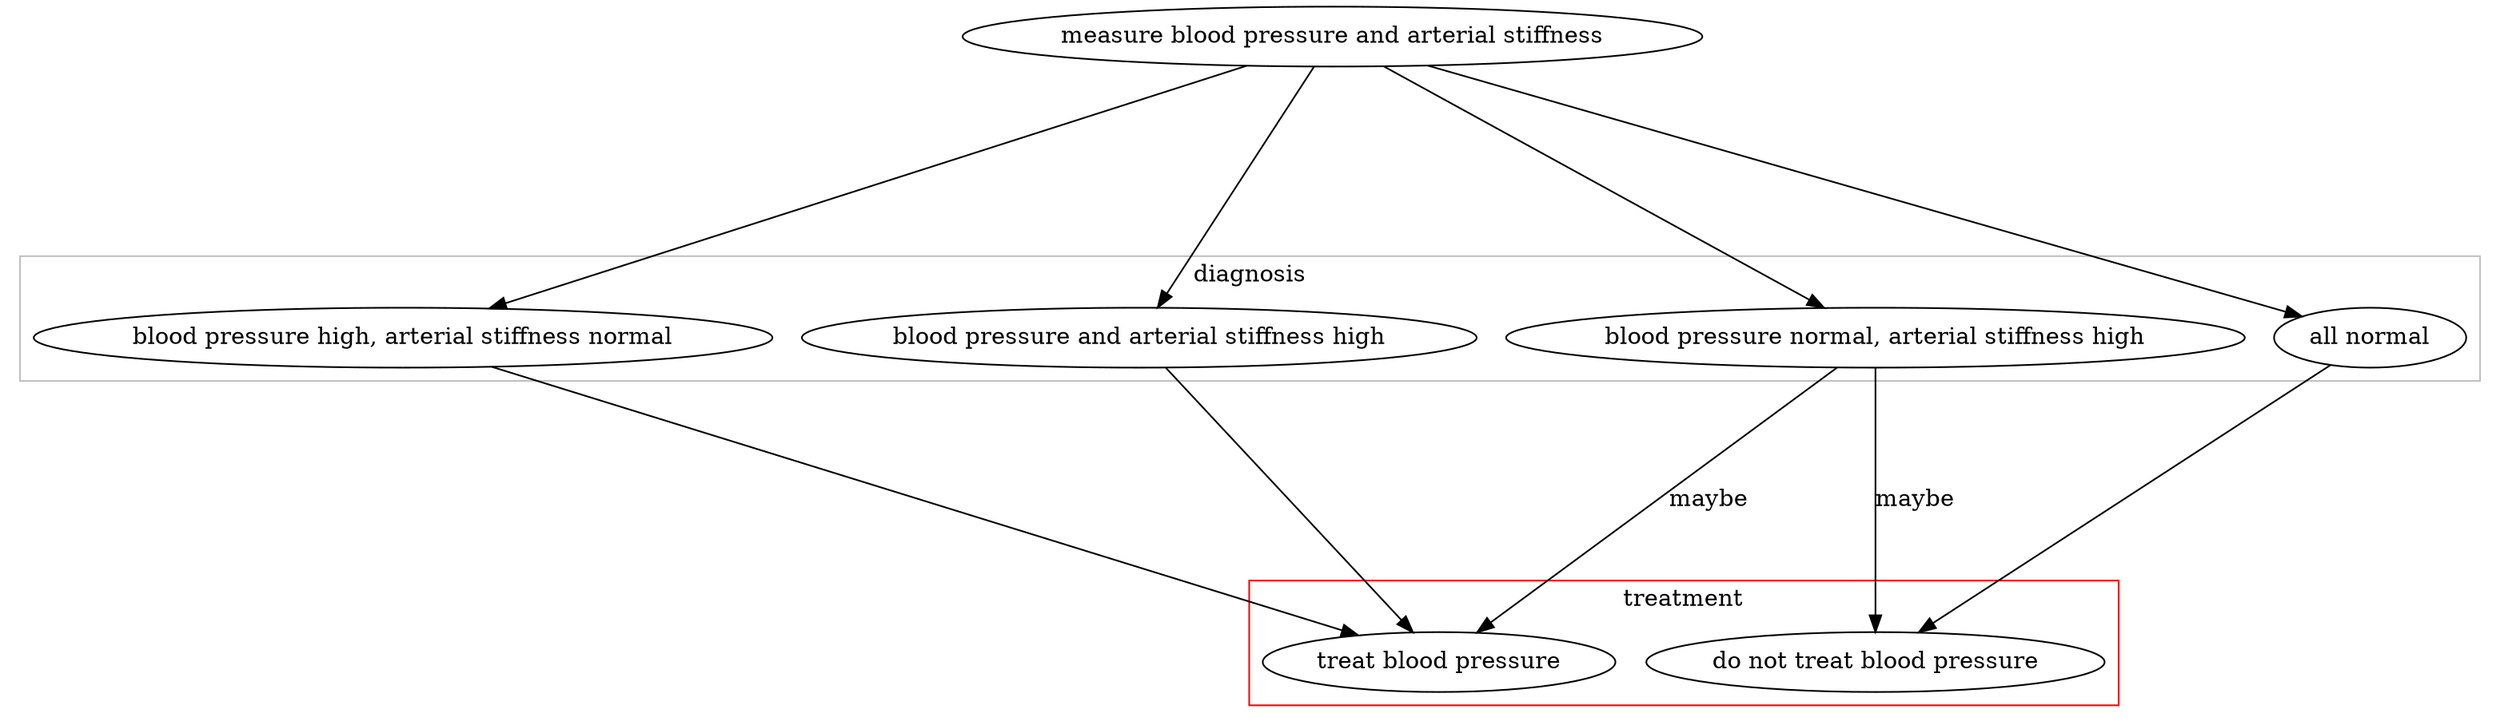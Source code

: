 digraph {
    graph[center=true ranksep=2 splines=line]
    // fontname="Atkinson Hyperlegible,Arial,sans-serif"
    // node [style=filled,color="#D6D2C4"];

    subgraph MEASURE {
        MEASURE [label="measure blood pressure and arterial stiffness"]
    }
    
    subgraph cluster_DIAGNOSE {
        label="diagnosis"
        color="grey"
        BPHIGH [label="blood pressure high, arterial stiffness normal"]
        ALLHIGH [label="blood pressure and arterial stiffness high"]
        ASHIGH [label="blood pressure normal, arterial stiffness high"];
        NORMAL [label="all normal"];
    }
    
    subgraph cluster_TREAT {
        label="treatment" 
        color="red"
        TREAT [label="treat blood pressure"];
        NOTREAT  [label="do not treat blood pressure"]; 
    }
    
    MEASURE -> {BPHIGH ALLHIGH ASHIGH NORMAL}
    {BPHIGH ALLHIGH} -> TREAT
    ASHIGH -> TREAT [label="maybe"];
    ASHIGH -> NOTREAT [label="maybe"];
    {NORMAL} -> {NOTREAT}
}